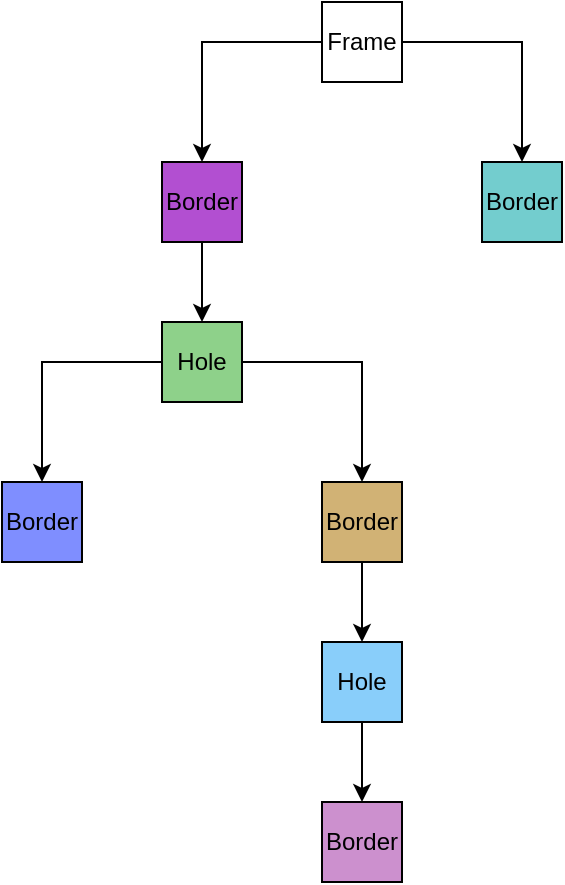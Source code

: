 <mxfile version="14.6.13" type="device"><diagram id="w2w5osSPoUMd1vMEzKqZ" name="Page-1"><mxGraphModel dx="1422" dy="762" grid="1" gridSize="10" guides="1" tooltips="1" connect="1" arrows="1" fold="1" page="1" pageScale="1" pageWidth="850" pageHeight="1100" math="0" shadow="0"><root><mxCell id="0"/><mxCell id="1" parent="0"/><mxCell id="aevHPlzwSk8gD9HxKsDq-4" style="edgeStyle=orthogonalEdgeStyle;rounded=0;orthogonalLoop=1;jettySize=auto;html=1;exitX=0;exitY=0.5;exitDx=0;exitDy=0;entryX=0.5;entryY=0;entryDx=0;entryDy=0;" edge="1" parent="1" source="aevHPlzwSk8gD9HxKsDq-1" target="aevHPlzwSk8gD9HxKsDq-2"><mxGeometry relative="1" as="geometry"/></mxCell><mxCell id="aevHPlzwSk8gD9HxKsDq-6" style="edgeStyle=orthogonalEdgeStyle;rounded=0;orthogonalLoop=1;jettySize=auto;html=1;exitX=1;exitY=0.5;exitDx=0;exitDy=0;entryX=0.5;entryY=0;entryDx=0;entryDy=0;" edge="1" parent="1" source="aevHPlzwSk8gD9HxKsDq-1" target="aevHPlzwSk8gD9HxKsDq-5"><mxGeometry relative="1" as="geometry"/></mxCell><mxCell id="aevHPlzwSk8gD9HxKsDq-1" value="Frame" style="rounded=0;whiteSpace=wrap;html=1;" vertex="1" parent="1"><mxGeometry x="360" y="40" width="40" height="40" as="geometry"/></mxCell><mxCell id="aevHPlzwSk8gD9HxKsDq-8" style="edgeStyle=orthogonalEdgeStyle;rounded=0;orthogonalLoop=1;jettySize=auto;html=1;exitX=0.5;exitY=1;exitDx=0;exitDy=0;entryX=0.5;entryY=0;entryDx=0;entryDy=0;" edge="1" parent="1" source="aevHPlzwSk8gD9HxKsDq-2" target="aevHPlzwSk8gD9HxKsDq-7"><mxGeometry relative="1" as="geometry"/></mxCell><mxCell id="aevHPlzwSk8gD9HxKsDq-2" value="Border" style="rounded=0;whiteSpace=wrap;html=1;fillColor=#B24FD1;" vertex="1" parent="1"><mxGeometry x="280" y="120" width="40" height="40" as="geometry"/></mxCell><mxCell id="aevHPlzwSk8gD9HxKsDq-5" value="Border" style="rounded=0;whiteSpace=wrap;html=1;fillColor=#73CDCE;" vertex="1" parent="1"><mxGeometry x="440" y="120" width="40" height="40" as="geometry"/></mxCell><mxCell id="aevHPlzwSk8gD9HxKsDq-11" style="edgeStyle=orthogonalEdgeStyle;rounded=0;orthogonalLoop=1;jettySize=auto;html=1;exitX=0;exitY=0.5;exitDx=0;exitDy=0;entryX=0.5;entryY=0;entryDx=0;entryDy=0;" edge="1" parent="1" source="aevHPlzwSk8gD9HxKsDq-7" target="aevHPlzwSk8gD9HxKsDq-9"><mxGeometry relative="1" as="geometry"/></mxCell><mxCell id="aevHPlzwSk8gD9HxKsDq-12" style="edgeStyle=orthogonalEdgeStyle;rounded=0;orthogonalLoop=1;jettySize=auto;html=1;exitX=1;exitY=0.5;exitDx=0;exitDy=0;entryX=0.5;entryY=0;entryDx=0;entryDy=0;" edge="1" parent="1" source="aevHPlzwSk8gD9HxKsDq-7" target="aevHPlzwSk8gD9HxKsDq-10"><mxGeometry relative="1" as="geometry"/></mxCell><mxCell id="aevHPlzwSk8gD9HxKsDq-7" value="Hole" style="rounded=0;whiteSpace=wrap;html=1;fillColor=#8ED18A;" vertex="1" parent="1"><mxGeometry x="280" y="200" width="40" height="40" as="geometry"/></mxCell><mxCell id="aevHPlzwSk8gD9HxKsDq-9" value="Border" style="rounded=0;whiteSpace=wrap;html=1;fillColor=#7F8EFF;" vertex="1" parent="1"><mxGeometry x="200" y="280" width="40" height="40" as="geometry"/></mxCell><mxCell id="aevHPlzwSk8gD9HxKsDq-14" style="edgeStyle=orthogonalEdgeStyle;rounded=0;orthogonalLoop=1;jettySize=auto;html=1;exitX=0.5;exitY=1;exitDx=0;exitDy=0;entryX=0.5;entryY=0;entryDx=0;entryDy=0;" edge="1" parent="1" source="aevHPlzwSk8gD9HxKsDq-10" target="aevHPlzwSk8gD9HxKsDq-13"><mxGeometry relative="1" as="geometry"/></mxCell><mxCell id="aevHPlzwSk8gD9HxKsDq-10" value="Border" style="rounded=0;whiteSpace=wrap;html=1;fillColor=#D1B275;" vertex="1" parent="1"><mxGeometry x="360" y="280" width="40" height="40" as="geometry"/></mxCell><mxCell id="aevHPlzwSk8gD9HxKsDq-16" style="edgeStyle=orthogonalEdgeStyle;rounded=0;orthogonalLoop=1;jettySize=auto;html=1;exitX=0.5;exitY=1;exitDx=0;exitDy=0;entryX=0.5;entryY=0;entryDx=0;entryDy=0;" edge="1" parent="1" source="aevHPlzwSk8gD9HxKsDq-13" target="aevHPlzwSk8gD9HxKsDq-15"><mxGeometry relative="1" as="geometry"/></mxCell><mxCell id="aevHPlzwSk8gD9HxKsDq-13" value="Hole" style="rounded=0;whiteSpace=wrap;html=1;fillColor=#89CEFA;" vertex="1" parent="1"><mxGeometry x="360" y="360" width="40" height="40" as="geometry"/></mxCell><mxCell id="aevHPlzwSk8gD9HxKsDq-15" value="Border" style="rounded=0;whiteSpace=wrap;html=1;fillColor=#CC90CE;" vertex="1" parent="1"><mxGeometry x="360" y="440" width="40" height="40" as="geometry"/></mxCell></root></mxGraphModel></diagram></mxfile>